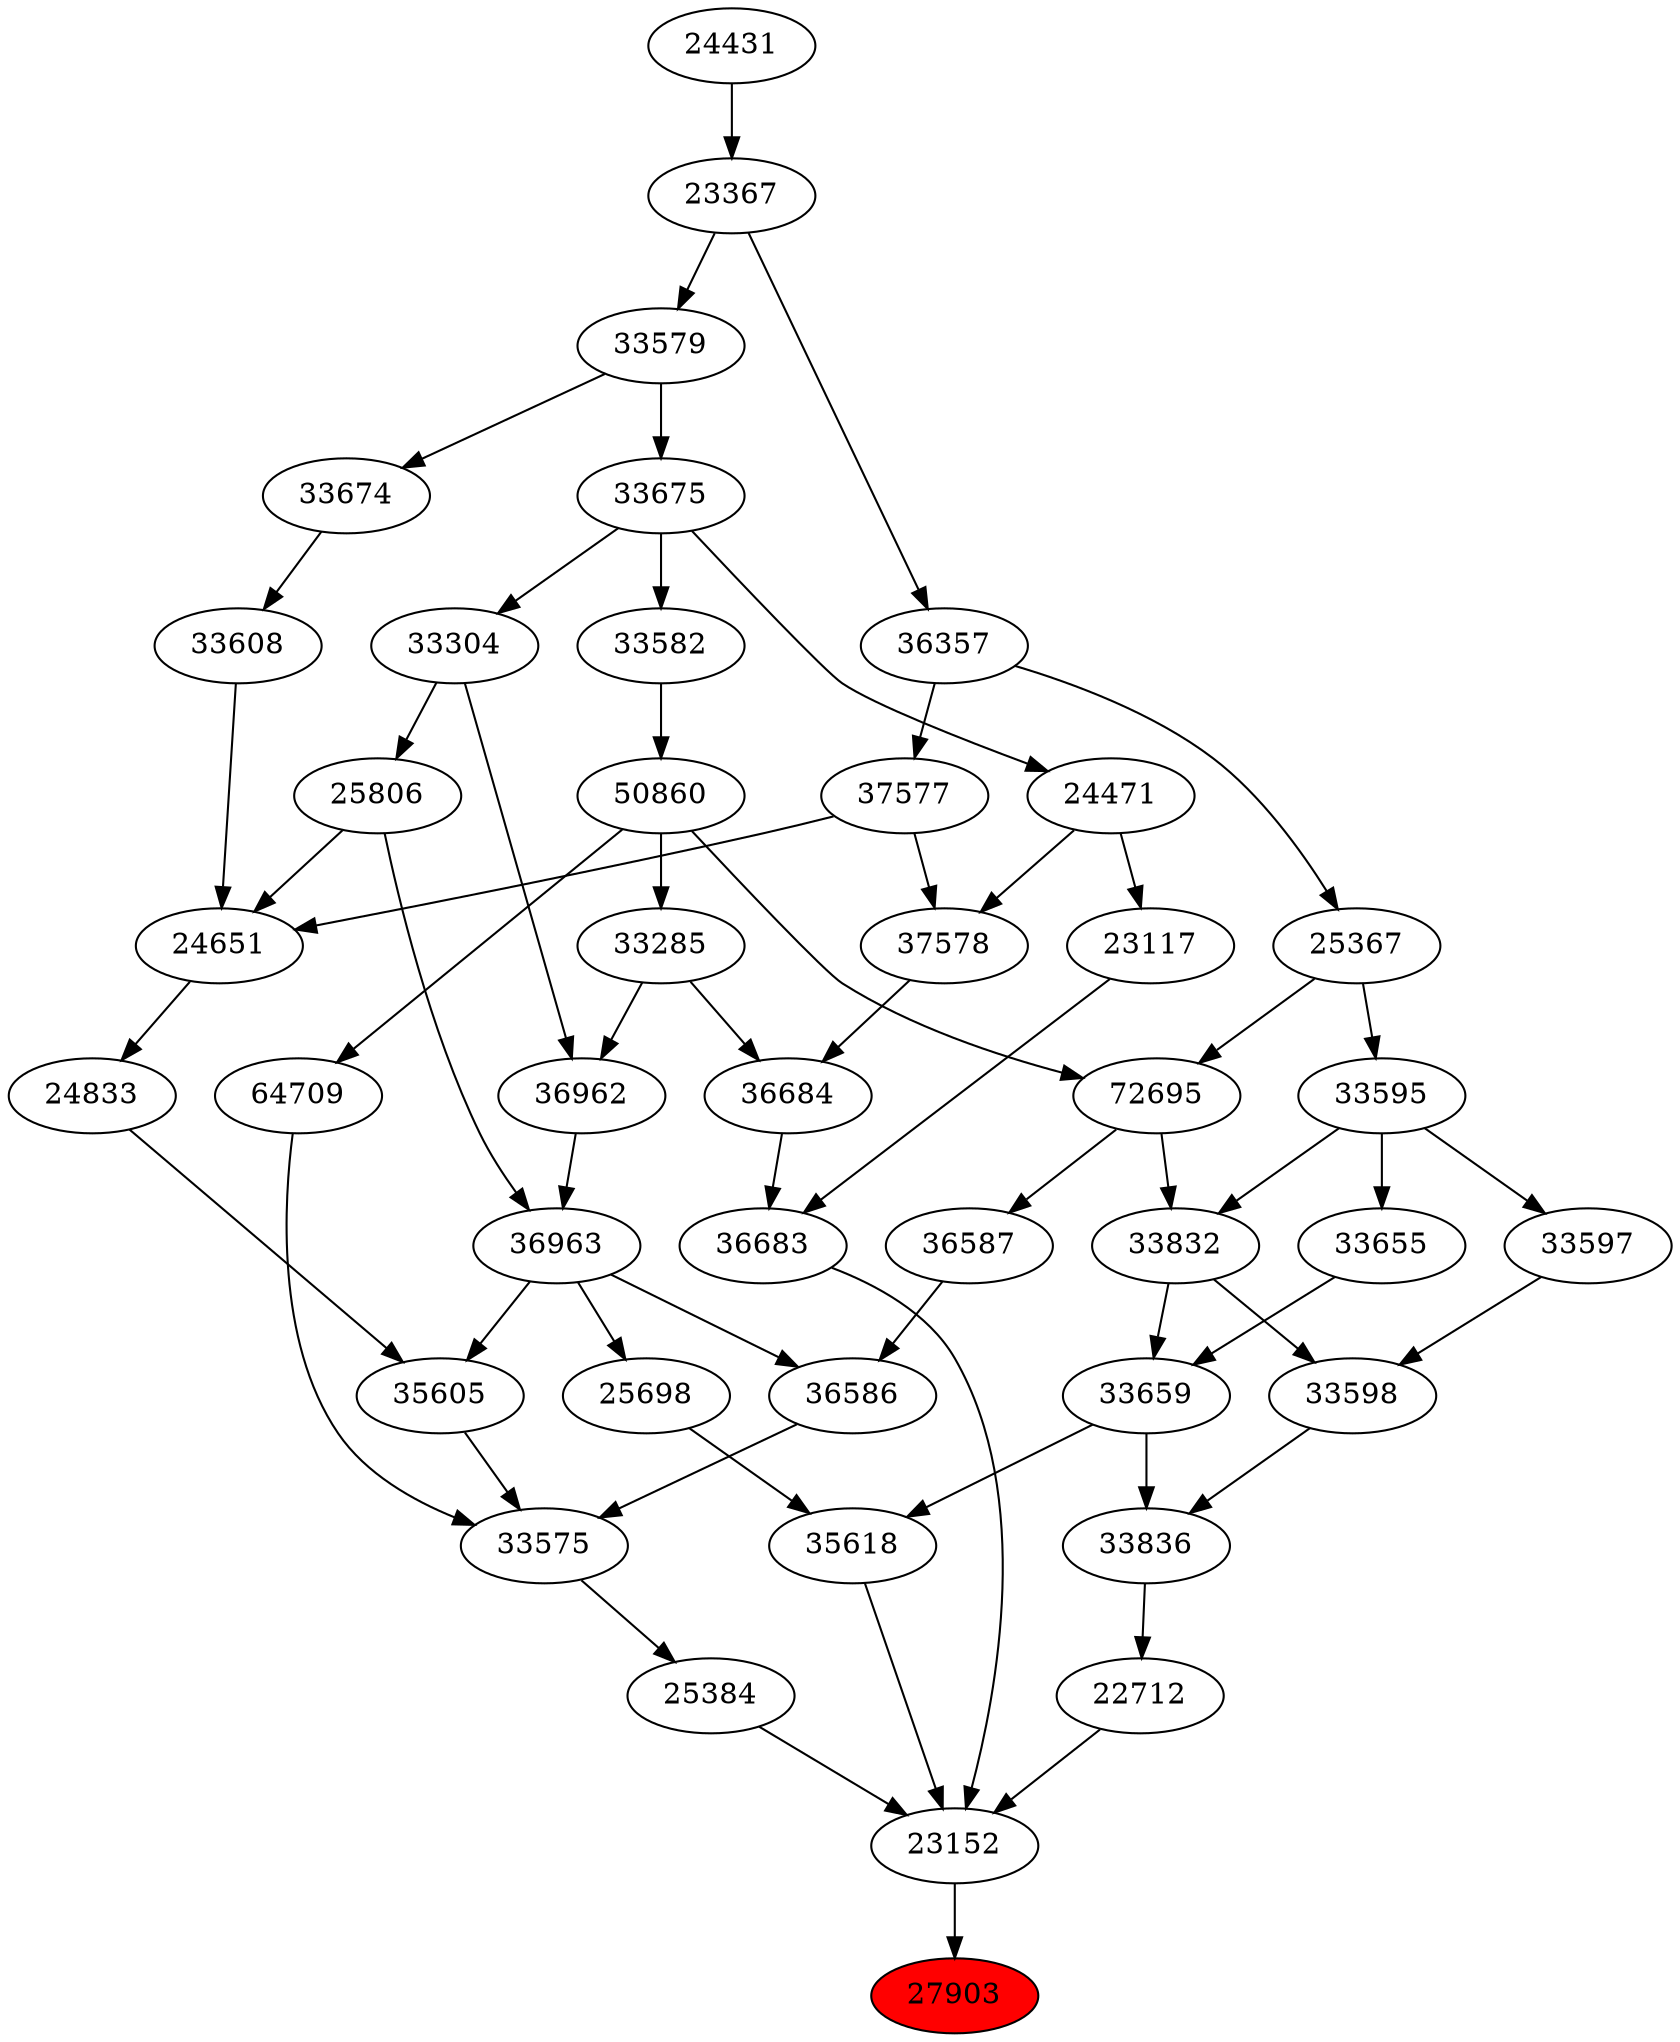 strict digraph{ 
27903 [label="27903" fillcolor=red style=filled]
23152 -> 27903
23152 [label="23152"]
25384 -> 23152
35618 -> 23152
22712 -> 23152
36683 -> 23152
25384 [label="25384"]
33575 -> 25384
35618 [label="35618"]
25698 -> 35618
33659 -> 35618
22712 [label="22712"]
33836 -> 22712
36683 [label="36683"]
36684 -> 36683
23117 -> 36683
33575 [label="33575"]
36586 -> 33575
35605 -> 33575
64709 -> 33575
25698 [label="25698"]
36963 -> 25698
33659 [label="33659"]
33655 -> 33659
33832 -> 33659
33836 [label="33836"]
33659 -> 33836
33598 -> 33836
36684 [label="36684"]
33285 -> 36684
37578 -> 36684
23117 [label="23117"]
24471 -> 23117
36586 [label="36586"]
36587 -> 36586
36963 -> 36586
35605 [label="35605"]
24833 -> 35605
36963 -> 35605
64709 [label="64709"]
50860 -> 64709
36963 [label="36963"]
36962 -> 36963
25806 -> 36963
33655 [label="33655"]
33595 -> 33655
33832 [label="33832"]
72695 -> 33832
33595 -> 33832
33598 [label="33598"]
33597 -> 33598
33832 -> 33598
33285 [label="33285"]
50860 -> 33285
37578 [label="37578"]
24471 -> 37578
37577 -> 37578
24471 [label="24471"]
33675 -> 24471
36587 [label="36587"]
72695 -> 36587
24833 [label="24833"]
24651 -> 24833
50860 [label="50860"]
33582 -> 50860
36962 [label="36962"]
33285 -> 36962
33304 -> 36962
25806 [label="25806"]
33304 -> 25806
33595 [label="33595"]
25367 -> 33595
72695 [label="72695"]
50860 -> 72695
25367 -> 72695
33597 [label="33597"]
33595 -> 33597
37577 [label="37577"]
36357 -> 37577
33675 [label="33675"]
33579 -> 33675
24651 [label="24651"]
25806 -> 24651
33608 -> 24651
37577 -> 24651
33582 [label="33582"]
33675 -> 33582
33304 [label="33304"]
33675 -> 33304
25367 [label="25367"]
36357 -> 25367
36357 [label="36357"]
23367 -> 36357
33579 [label="33579"]
23367 -> 33579
33608 [label="33608"]
33674 -> 33608
23367 [label="23367"]
24431 -> 23367
33674 [label="33674"]
33579 -> 33674
24431 [label="24431"]
}